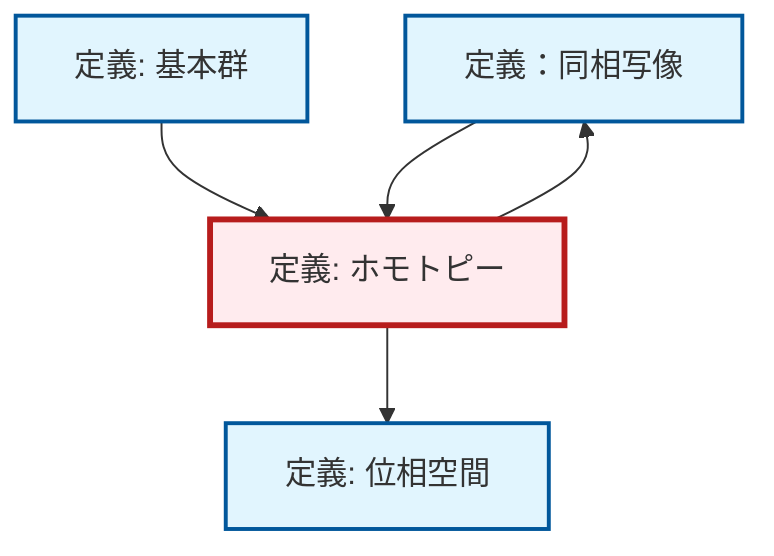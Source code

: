 graph TD
    classDef definition fill:#e1f5fe,stroke:#01579b,stroke-width:2px
    classDef theorem fill:#f3e5f5,stroke:#4a148c,stroke-width:2px
    classDef axiom fill:#fff3e0,stroke:#e65100,stroke-width:2px
    classDef example fill:#e8f5e9,stroke:#1b5e20,stroke-width:2px
    classDef current fill:#ffebee,stroke:#b71c1c,stroke-width:3px
    def-homeomorphism["定義：同相写像"]:::definition
    def-fundamental-group["定義: 基本群"]:::definition
    def-topological-space["定義: 位相空間"]:::definition
    def-homotopy["定義: ホモトピー"]:::definition
    def-homotopy --> def-homeomorphism
    def-fundamental-group --> def-homotopy
    def-homotopy --> def-topological-space
    def-homeomorphism --> def-homotopy
    class def-homotopy current